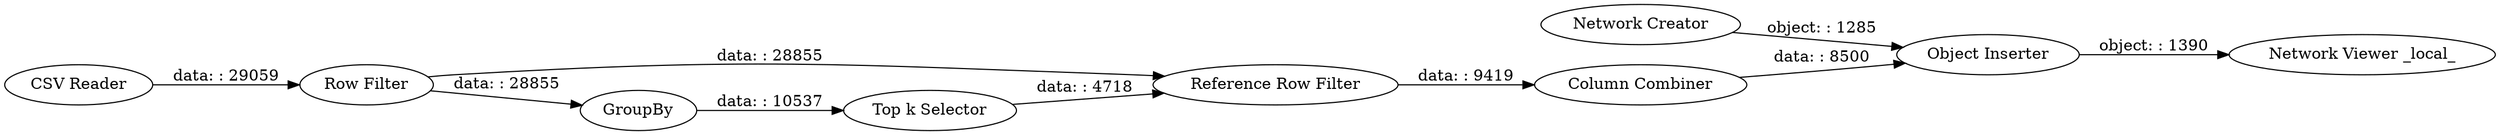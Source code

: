 digraph {
	"7613442445377718683_20" [label="Network Creator"]
	"7613442445377718683_19" [label="Object Inserter"]
	"7613442445377718683_23" [label="Column Combiner"]
	"7613442445377718683_22" [label="Network Viewer _local_"]
	"7613442445377718683_16" [label="Top k Selector"]
	"7613442445377718683_14" [label="Row Filter"]
	"7613442445377718683_17" [label="Reference Row Filter"]
	"7613442445377718683_15" [label=GroupBy]
	"7613442445377718683_13" [label="CSV Reader"]
	"7613442445377718683_14" -> "7613442445377718683_15" [label="data: : 28855"]
	"7613442445377718683_23" -> "7613442445377718683_19" [label="data: : 8500"]
	"7613442445377718683_14" -> "7613442445377718683_17" [label="data: : 28855"]
	"7613442445377718683_16" -> "7613442445377718683_17" [label="data: : 4718"]
	"7613442445377718683_15" -> "7613442445377718683_16" [label="data: : 10537"]
	"7613442445377718683_20" -> "7613442445377718683_19" [label="object: : 1285"]
	"7613442445377718683_19" -> "7613442445377718683_22" [label="object: : 1390"]
	"7613442445377718683_17" -> "7613442445377718683_23" [label="data: : 9419"]
	"7613442445377718683_13" -> "7613442445377718683_14" [label="data: : 29059"]
	rankdir=LR
}
